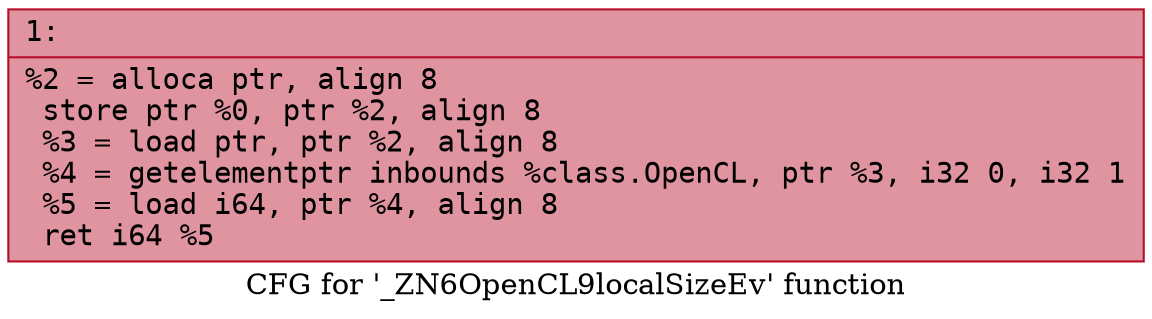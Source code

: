 digraph "CFG for '_ZN6OpenCL9localSizeEv' function" {
	label="CFG for '_ZN6OpenCL9localSizeEv' function";

	Node0x600001380b40 [shape=record,color="#b70d28ff", style=filled, fillcolor="#b70d2870" fontname="Courier",label="{1:\l|  %2 = alloca ptr, align 8\l  store ptr %0, ptr %2, align 8\l  %3 = load ptr, ptr %2, align 8\l  %4 = getelementptr inbounds %class.OpenCL, ptr %3, i32 0, i32 1\l  %5 = load i64, ptr %4, align 8\l  ret i64 %5\l}"];
}
